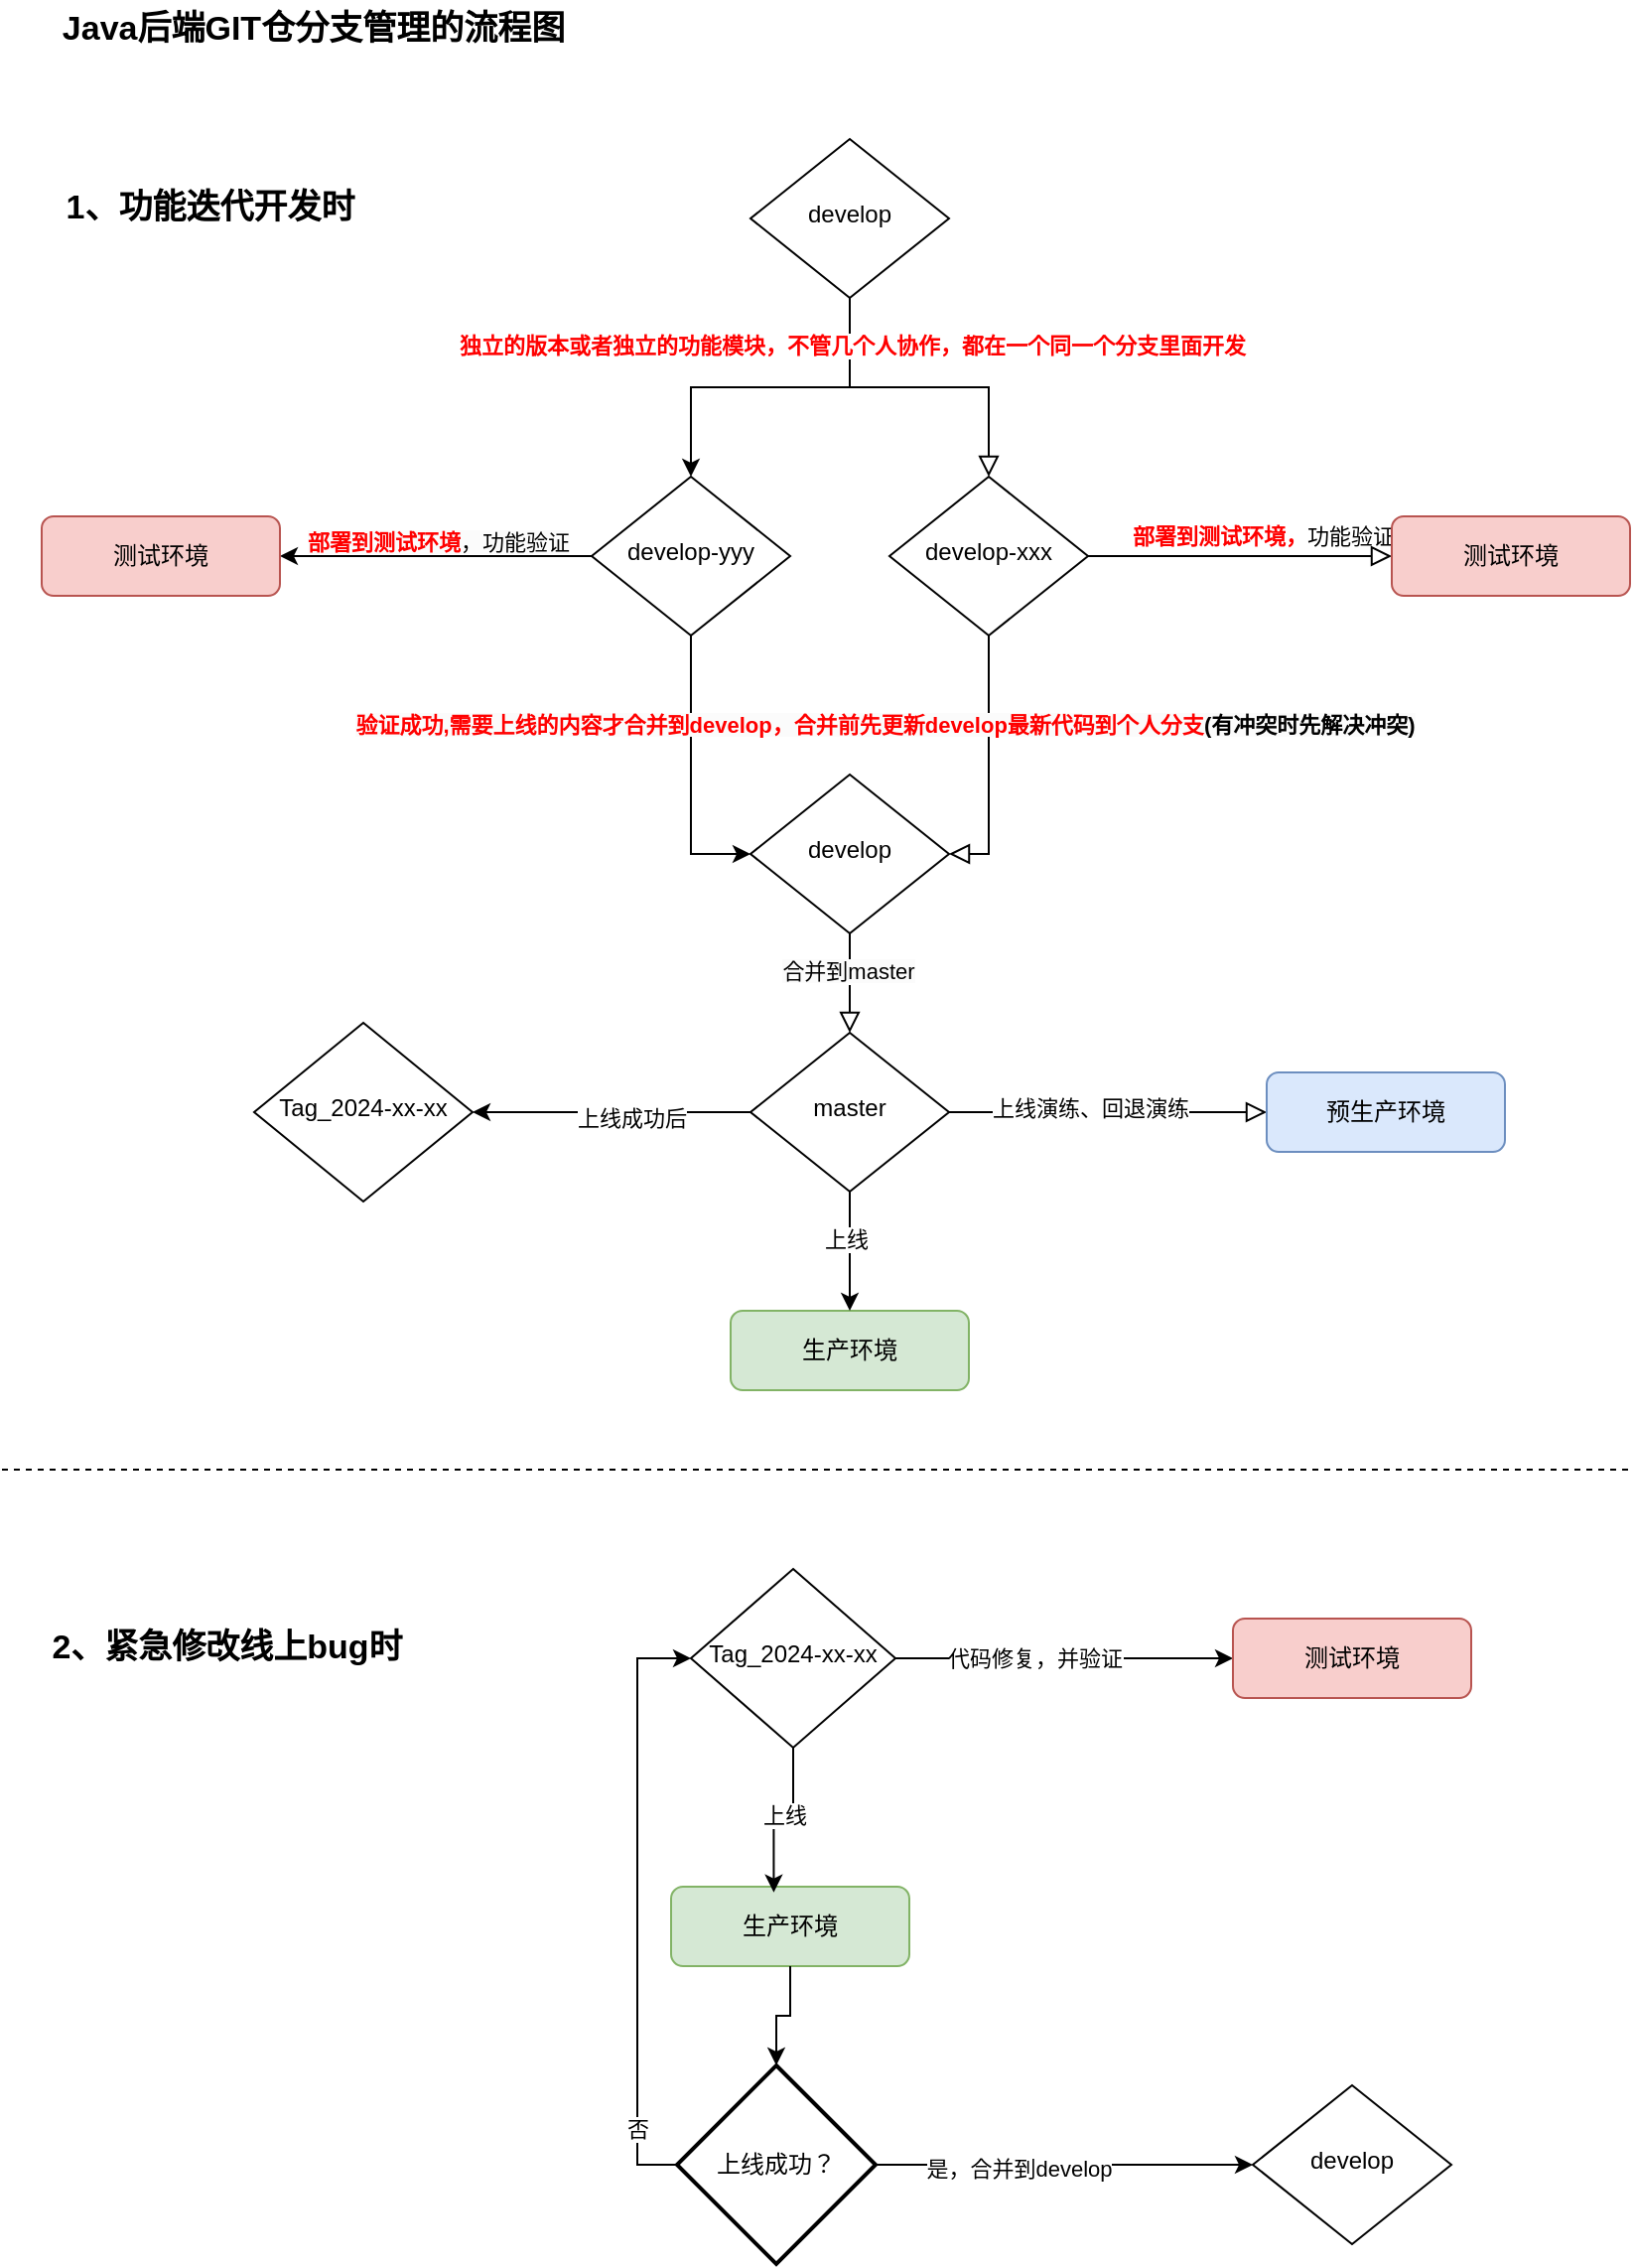 <mxfile version="24.7.13">
  <diagram name="第 1 页" id="W_j7NMYkgrpg5_3cmiNn">
    <mxGraphModel dx="1434" dy="780" grid="1" gridSize="10" guides="1" tooltips="1" connect="1" arrows="1" fold="1" page="1" pageScale="1" pageWidth="827" pageHeight="1169" math="0" shadow="0">
      <root>
        <mxCell id="0" />
        <mxCell id="1" parent="0" />
        <mxCell id="8pB5E66EUDPTWyV27n4p-1" value="" style="rounded=0;html=1;jettySize=auto;orthogonalLoop=1;fontSize=11;endArrow=block;endFill=0;endSize=8;strokeWidth=1;shadow=0;labelBackgroundColor=none;edgeStyle=orthogonalEdgeStyle;exitX=0.5;exitY=1;exitDx=0;exitDy=0;" edge="1" parent="1" source="8pB5E66EUDPTWyV27n4p-28" target="8pB5E66EUDPTWyV27n4p-7">
          <mxGeometry relative="1" as="geometry" />
        </mxCell>
        <mxCell id="8pB5E66EUDPTWyV27n4p-2" style="edgeStyle=orthogonalEdgeStyle;rounded=0;orthogonalLoop=1;jettySize=auto;html=1;entryX=0.5;entryY=0;entryDx=0;entryDy=0;exitX=0.5;exitY=1;exitDx=0;exitDy=0;" edge="1" parent="1" source="8pB5E66EUDPTWyV27n4p-28" target="8pB5E66EUDPTWyV27n4p-24">
          <mxGeometry relative="1" as="geometry" />
        </mxCell>
        <mxCell id="8pB5E66EUDPTWyV27n4p-3" value="&lt;font color=&quot;#ff0000&quot;&gt;&lt;b&gt;独立的版本或者独立的功能模块，不管几个人协作，都在一个同一个分支里面开发&lt;/b&gt;&lt;/font&gt;" style="edgeLabel;html=1;align=center;verticalAlign=middle;resizable=0;points=[];" vertex="1" connectable="0" parent="8pB5E66EUDPTWyV27n4p-2">
          <mxGeometry x="-0.719" y="1" relative="1" as="geometry">
            <mxPoint as="offset" />
          </mxGeometry>
        </mxCell>
        <mxCell id="8pB5E66EUDPTWyV27n4p-4" value="" style="rounded=0;html=1;jettySize=auto;orthogonalLoop=1;fontSize=11;endArrow=block;endFill=0;endSize=8;strokeWidth=1;shadow=0;labelBackgroundColor=none;edgeStyle=orthogonalEdgeStyle;entryX=1;entryY=0.5;entryDx=0;entryDy=0;" edge="1" parent="1" source="8pB5E66EUDPTWyV27n4p-7" target="8pB5E66EUDPTWyV27n4p-13">
          <mxGeometry x="-0.143" y="130" relative="1" as="geometry">
            <mxPoint as="offset" />
          </mxGeometry>
        </mxCell>
        <mxCell id="8pB5E66EUDPTWyV27n4p-5" value="&lt;div&gt;&lt;span style=&quot;background-color: rgb(251, 251, 251);&quot;&gt;&lt;br&gt;&lt;/span&gt;&lt;/div&gt;" style="edgeLabel;html=1;align=center;verticalAlign=middle;resizable=0;points=[];" vertex="1" connectable="0" parent="8pB5E66EUDPTWyV27n4p-4">
          <mxGeometry x="-0.229" y="-2" relative="1" as="geometry">
            <mxPoint x="-58" y="4" as="offset" />
          </mxGeometry>
        </mxCell>
        <mxCell id="8pB5E66EUDPTWyV27n4p-6" value="&lt;b style=&quot;color: rgb(255, 0, 0);&quot;&gt;部署到测试环境，&lt;/b&gt;功能验证" style="edgeStyle=orthogonalEdgeStyle;rounded=0;html=1;jettySize=auto;orthogonalLoop=1;fontSize=11;endArrow=block;endFill=0;endSize=8;strokeWidth=1;shadow=0;labelBackgroundColor=none;" edge="1" parent="1" source="8pB5E66EUDPTWyV27n4p-7" target="8pB5E66EUDPTWyV27n4p-8">
          <mxGeometry x="0.141" y="10" relative="1" as="geometry">
            <mxPoint as="offset" />
          </mxGeometry>
        </mxCell>
        <mxCell id="8pB5E66EUDPTWyV27n4p-7" value="develop-xxx" style="rhombus;whiteSpace=wrap;html=1;shadow=0;fontFamily=Helvetica;fontSize=12;align=center;strokeWidth=1;spacing=6;spacingTop=-4;" vertex="1" parent="1">
          <mxGeometry x="447" y="260" width="100" height="80" as="geometry" />
        </mxCell>
        <mxCell id="8pB5E66EUDPTWyV27n4p-8" value="测试环境" style="rounded=1;whiteSpace=wrap;html=1;fontSize=12;glass=0;strokeWidth=1;shadow=0;fillColor=#f8cecc;strokeColor=#b85450;" vertex="1" parent="1">
          <mxGeometry x="700" y="280" width="120" height="40" as="geometry" />
        </mxCell>
        <mxCell id="8pB5E66EUDPTWyV27n4p-9" value="" style="rounded=0;html=1;jettySize=auto;orthogonalLoop=1;fontSize=11;endArrow=block;endFill=0;endSize=8;strokeWidth=1;shadow=0;labelBackgroundColor=none;edgeStyle=orthogonalEdgeStyle;" edge="1" parent="1" source="8pB5E66EUDPTWyV27n4p-13" target="8pB5E66EUDPTWyV27n4p-20">
          <mxGeometry x="-0.143" y="30" relative="1" as="geometry">
            <mxPoint as="offset" />
            <mxPoint x="487" y="610" as="targetPoint" />
          </mxGeometry>
        </mxCell>
        <mxCell id="8pB5E66EUDPTWyV27n4p-10" value="&lt;span style=&quot;background-color: rgb(251, 251, 251);&quot;&gt;合并到master&lt;/span&gt;" style="edgeLabel;html=1;align=center;verticalAlign=middle;resizable=0;points=[];" vertex="1" connectable="0" parent="8pB5E66EUDPTWyV27n4p-9">
          <mxGeometry x="-0.257" y="-1" relative="1" as="geometry">
            <mxPoint as="offset" />
          </mxGeometry>
        </mxCell>
        <mxCell id="8pB5E66EUDPTWyV27n4p-11" value="" style="edgeStyle=orthogonalEdgeStyle;rounded=0;html=1;jettySize=auto;orthogonalLoop=1;fontSize=11;endArrow=block;endFill=0;endSize=8;strokeWidth=1;shadow=0;labelBackgroundColor=none;entryX=0;entryY=0.5;entryDx=0;entryDy=0;" edge="1" parent="1" source="8pB5E66EUDPTWyV27n4p-20" target="8pB5E66EUDPTWyV27n4p-15">
          <mxGeometry y="10" relative="1" as="geometry">
            <mxPoint as="offset" />
            <mxPoint x="727" y="580" as="targetPoint" />
          </mxGeometry>
        </mxCell>
        <mxCell id="8pB5E66EUDPTWyV27n4p-12" value="上线演练、回退演练" style="edgeLabel;html=1;align=center;verticalAlign=middle;resizable=0;points=[];" vertex="1" connectable="0" parent="8pB5E66EUDPTWyV27n4p-11">
          <mxGeometry x="-0.117" y="2" relative="1" as="geometry">
            <mxPoint as="offset" />
          </mxGeometry>
        </mxCell>
        <mxCell id="8pB5E66EUDPTWyV27n4p-13" value="develop" style="rhombus;whiteSpace=wrap;html=1;shadow=0;fontFamily=Helvetica;fontSize=12;align=center;strokeWidth=1;spacing=6;spacingTop=-4;" vertex="1" parent="1">
          <mxGeometry x="377" y="410" width="100" height="80" as="geometry" />
        </mxCell>
        <mxCell id="8pB5E66EUDPTWyV27n4p-14" value="生产环境" style="rounded=1;whiteSpace=wrap;html=1;fontSize=12;glass=0;strokeWidth=1;shadow=0;fillColor=#d5e8d4;strokeColor=#82b366;" vertex="1" parent="1">
          <mxGeometry x="367" y="680" width="120" height="40" as="geometry" />
        </mxCell>
        <mxCell id="8pB5E66EUDPTWyV27n4p-15" value="预生产环境" style="rounded=1;whiteSpace=wrap;html=1;fontSize=12;glass=0;strokeWidth=1;shadow=0;fillColor=#dae8fc;strokeColor=#6c8ebf;" vertex="1" parent="1">
          <mxGeometry x="637" y="560" width="120" height="40" as="geometry" />
        </mxCell>
        <mxCell id="8pB5E66EUDPTWyV27n4p-16" style="edgeStyle=orthogonalEdgeStyle;rounded=0;orthogonalLoop=1;jettySize=auto;html=1;" edge="1" parent="1" source="8pB5E66EUDPTWyV27n4p-20" target="8pB5E66EUDPTWyV27n4p-14">
          <mxGeometry relative="1" as="geometry" />
        </mxCell>
        <mxCell id="8pB5E66EUDPTWyV27n4p-17" value="上线" style="edgeLabel;html=1;align=center;verticalAlign=middle;resizable=0;points=[];" vertex="1" connectable="0" parent="8pB5E66EUDPTWyV27n4p-16">
          <mxGeometry x="-0.225" y="-2" relative="1" as="geometry">
            <mxPoint as="offset" />
          </mxGeometry>
        </mxCell>
        <mxCell id="8pB5E66EUDPTWyV27n4p-18" style="edgeStyle=orthogonalEdgeStyle;rounded=0;orthogonalLoop=1;jettySize=auto;html=1;entryX=1;entryY=0.5;entryDx=0;entryDy=0;exitX=0;exitY=0.5;exitDx=0;exitDy=0;" edge="1" parent="1" source="8pB5E66EUDPTWyV27n4p-20" target="8pB5E66EUDPTWyV27n4p-21">
          <mxGeometry relative="1" as="geometry">
            <mxPoint x="438" y="600" as="sourcePoint" />
            <mxPoint x="328" y="600" as="targetPoint" />
            <Array as="points" />
          </mxGeometry>
        </mxCell>
        <mxCell id="8pB5E66EUDPTWyV27n4p-19" value="上线成功后" style="edgeLabel;html=1;align=center;verticalAlign=middle;resizable=0;points=[];" vertex="1" connectable="0" parent="8pB5E66EUDPTWyV27n4p-18">
          <mxGeometry x="-0.145" y="3" relative="1" as="geometry">
            <mxPoint as="offset" />
          </mxGeometry>
        </mxCell>
        <mxCell id="8pB5E66EUDPTWyV27n4p-20" value="master" style="rhombus;whiteSpace=wrap;html=1;shadow=0;fontFamily=Helvetica;fontSize=12;align=center;strokeWidth=1;spacing=6;spacingTop=-4;" vertex="1" parent="1">
          <mxGeometry x="377" y="540" width="100" height="80" as="geometry" />
        </mxCell>
        <mxCell id="8pB5E66EUDPTWyV27n4p-21" value="Tag_2024-xx-xx" style="rhombus;whiteSpace=wrap;html=1;shadow=0;fontFamily=Helvetica;fontSize=12;align=center;strokeWidth=1;spacing=6;spacingTop=-4;" vertex="1" parent="1">
          <mxGeometry x="127" y="535" width="110" height="90" as="geometry" />
        </mxCell>
        <mxCell id="8pB5E66EUDPTWyV27n4p-22" value="Java后端GIT仓分支管理的流程图" style="text;html=1;align=center;verticalAlign=middle;whiteSpace=wrap;rounded=0;fontStyle=1;fontSize=17;" vertex="1" parent="1">
          <mxGeometry x="17" y="20" width="280" height="30" as="geometry" />
        </mxCell>
        <mxCell id="8pB5E66EUDPTWyV27n4p-23" style="edgeStyle=orthogonalEdgeStyle;rounded=0;orthogonalLoop=1;jettySize=auto;html=1;entryX=1;entryY=0.5;entryDx=0;entryDy=0;" edge="1" parent="1" source="8pB5E66EUDPTWyV27n4p-24" target="8pB5E66EUDPTWyV27n4p-25">
          <mxGeometry relative="1" as="geometry" />
        </mxCell>
        <mxCell id="8pB5E66EUDPTWyV27n4p-24" value="develop-yyy" style="rhombus;whiteSpace=wrap;html=1;shadow=0;fontFamily=Helvetica;fontSize=12;align=center;strokeWidth=1;spacing=6;spacingTop=-4;" vertex="1" parent="1">
          <mxGeometry x="297" y="260" width="100" height="80" as="geometry" />
        </mxCell>
        <mxCell id="8pB5E66EUDPTWyV27n4p-25" value="测试环境" style="rounded=1;whiteSpace=wrap;html=1;fontSize=12;glass=0;strokeWidth=1;shadow=0;fillColor=#f8cecc;strokeColor=#b85450;" vertex="1" parent="1">
          <mxGeometry x="20" y="280" width="120" height="40" as="geometry" />
        </mxCell>
        <mxCell id="8pB5E66EUDPTWyV27n4p-26" style="edgeStyle=orthogonalEdgeStyle;rounded=0;orthogonalLoop=1;jettySize=auto;html=1;entryX=0;entryY=0.5;entryDx=0;entryDy=0;exitX=0.5;exitY=1;exitDx=0;exitDy=0;" edge="1" parent="1" source="8pB5E66EUDPTWyV27n4p-24" target="8pB5E66EUDPTWyV27n4p-13">
          <mxGeometry relative="1" as="geometry" />
        </mxCell>
        <mxCell id="8pB5E66EUDPTWyV27n4p-27" value="&lt;b&gt;&lt;br&gt;&lt;span style=&quot;font-family: Helvetica; font-size: 11px; font-style: normal; font-variant-ligatures: normal; font-variant-caps: normal; letter-spacing: normal; orphans: 2; text-align: center; text-indent: 0px; text-transform: none; widows: 2; word-spacing: 0px; -webkit-text-stroke-width: 0px; white-space: nowrap; text-decoration-thickness: initial; text-decoration-style: initial; text-decoration-color: initial; background-color: rgb(251, 251, 251);&quot;&gt;&lt;font color=&quot;#ff0000&quot;&gt;验证成功,需要上线的内容才合并到develop，合并前先更新develop最新代码到个人分支&lt;/font&gt;(有冲突时先解决冲突)&lt;/span&gt;&lt;br class=&quot;Apple-interchange-newline&quot;&gt;&lt;br&gt;&lt;/b&gt;" style="text;html=1;align=center;verticalAlign=middle;whiteSpace=wrap;rounded=0;" vertex="1" parent="1">
          <mxGeometry x="180" y="370" width="530" height="30" as="geometry" />
        </mxCell>
        <mxCell id="8pB5E66EUDPTWyV27n4p-28" value="develop" style="rhombus;whiteSpace=wrap;html=1;shadow=0;fontFamily=Helvetica;fontSize=12;align=center;strokeWidth=1;spacing=6;spacingTop=-4;" vertex="1" parent="1">
          <mxGeometry x="377" y="90" width="100" height="80" as="geometry" />
        </mxCell>
        <mxCell id="8pB5E66EUDPTWyV27n4p-29" value="&lt;br&gt;&lt;span style=&quot;font-family: Helvetica; font-size: 11px; font-style: normal; font-variant-ligatures: normal; font-variant-caps: normal; letter-spacing: normal; orphans: 2; text-align: center; text-indent: 0px; text-transform: none; widows: 2; word-spacing: 0px; -webkit-text-stroke-width: 0px; white-space: nowrap; background-color: rgb(251, 251, 251); text-decoration-thickness: initial; text-decoration-style: initial; text-decoration-color: initial; float: none; display: inline !important;&quot;&gt;&lt;font style=&quot;&quot; color=&quot;#ff0000&quot;&gt;&lt;b&gt;部署到测试环境&lt;/b&gt;&lt;/font&gt;&lt;/span&gt;&lt;span style=&quot;color: rgb(0, 0, 0); font-family: Helvetica; font-size: 11px; font-style: normal; font-variant-ligatures: normal; font-variant-caps: normal; font-weight: 400; letter-spacing: normal; orphans: 2; text-align: center; text-indent: 0px; text-transform: none; widows: 2; word-spacing: 0px; -webkit-text-stroke-width: 0px; white-space: nowrap; background-color: rgb(251, 251, 251); text-decoration-thickness: initial; text-decoration-style: initial; text-decoration-color: initial; display: inline !important; float: none;&quot;&gt;，功能验证&lt;/span&gt;" style="text;html=1;align=center;verticalAlign=middle;whiteSpace=wrap;rounded=0;" vertex="1" parent="1">
          <mxGeometry x="140" y="280" width="160" height="10" as="geometry" />
        </mxCell>
        <mxCell id="8pB5E66EUDPTWyV27n4p-30" value="2、紧急修改线上bug时" style="text;html=1;align=center;verticalAlign=middle;whiteSpace=wrap;rounded=0;fontStyle=1;fontSize=17;" vertex="1" parent="1">
          <mxGeometry x="17" y="835" width="193" height="30" as="geometry" />
        </mxCell>
        <mxCell id="8pB5E66EUDPTWyV27n4p-31" style="edgeStyle=orthogonalEdgeStyle;rounded=0;orthogonalLoop=1;jettySize=auto;html=1;" edge="1" parent="1" source="8pB5E66EUDPTWyV27n4p-33" target="8pB5E66EUDPTWyV27n4p-34">
          <mxGeometry relative="1" as="geometry" />
        </mxCell>
        <mxCell id="8pB5E66EUDPTWyV27n4p-32" value="代码修复，并验证" style="edgeLabel;html=1;align=center;verticalAlign=middle;resizable=0;points=[];" vertex="1" connectable="0" parent="8pB5E66EUDPTWyV27n4p-31">
          <mxGeometry x="-0.176" relative="1" as="geometry">
            <mxPoint as="offset" />
          </mxGeometry>
        </mxCell>
        <mxCell id="8pB5E66EUDPTWyV27n4p-33" value="Tag_2024-xx-xx" style="rhombus;whiteSpace=wrap;html=1;shadow=0;fontFamily=Helvetica;fontSize=12;align=center;strokeWidth=1;spacing=6;spacingTop=-4;" vertex="1" parent="1">
          <mxGeometry x="347" y="810" width="103" height="90" as="geometry" />
        </mxCell>
        <mxCell id="8pB5E66EUDPTWyV27n4p-34" value="测试环境" style="rounded=1;whiteSpace=wrap;html=1;fontSize=12;glass=0;strokeWidth=1;shadow=0;fillColor=#f8cecc;strokeColor=#b85450;" vertex="1" parent="1">
          <mxGeometry x="620" y="835" width="120" height="40" as="geometry" />
        </mxCell>
        <mxCell id="8pB5E66EUDPTWyV27n4p-35" value="生产环境" style="rounded=1;whiteSpace=wrap;html=1;fontSize=12;glass=0;strokeWidth=1;shadow=0;fillColor=#d5e8d4;strokeColor=#82b366;" vertex="1" parent="1">
          <mxGeometry x="337" y="970" width="120" height="40" as="geometry" />
        </mxCell>
        <mxCell id="8pB5E66EUDPTWyV27n4p-36" style="edgeStyle=orthogonalEdgeStyle;rounded=0;orthogonalLoop=1;jettySize=auto;html=1;entryX=0.431;entryY=0.071;entryDx=0;entryDy=0;entryPerimeter=0;" edge="1" parent="1" source="8pB5E66EUDPTWyV27n4p-33" target="8pB5E66EUDPTWyV27n4p-35">
          <mxGeometry relative="1" as="geometry" />
        </mxCell>
        <mxCell id="8pB5E66EUDPTWyV27n4p-37" value="上线" style="edgeLabel;html=1;align=center;verticalAlign=middle;resizable=0;points=[];" vertex="1" connectable="0" parent="8pB5E66EUDPTWyV27n4p-36">
          <mxGeometry x="-0.05" relative="1" as="geometry">
            <mxPoint y="-1" as="offset" />
          </mxGeometry>
        </mxCell>
        <mxCell id="8pB5E66EUDPTWyV27n4p-38" style="edgeStyle=orthogonalEdgeStyle;rounded=0;orthogonalLoop=1;jettySize=auto;html=1;entryX=0;entryY=0.5;entryDx=0;entryDy=0;exitX=0;exitY=0.5;exitDx=0;exitDy=0;exitPerimeter=0;" edge="1" parent="1" source="8pB5E66EUDPTWyV27n4p-43" target="8pB5E66EUDPTWyV27n4p-33">
          <mxGeometry relative="1" as="geometry">
            <mxPoint x="327.5" y="1080" as="sourcePoint" />
          </mxGeometry>
        </mxCell>
        <mxCell id="8pB5E66EUDPTWyV27n4p-39" value="否" style="edgeLabel;html=1;align=center;verticalAlign=middle;resizable=0;points=[];" vertex="1" connectable="0" parent="8pB5E66EUDPTWyV27n4p-38">
          <mxGeometry x="-0.745" relative="1" as="geometry">
            <mxPoint as="offset" />
          </mxGeometry>
        </mxCell>
        <mxCell id="8pB5E66EUDPTWyV27n4p-40" style="edgeStyle=orthogonalEdgeStyle;rounded=0;orthogonalLoop=1;jettySize=auto;html=1;entryX=0.5;entryY=0;entryDx=0;entryDy=0;entryPerimeter=0;" edge="1" parent="1" source="8pB5E66EUDPTWyV27n4p-35" target="8pB5E66EUDPTWyV27n4p-43">
          <mxGeometry relative="1" as="geometry">
            <mxPoint x="374" y="1138" as="targetPoint" />
          </mxGeometry>
        </mxCell>
        <mxCell id="8pB5E66EUDPTWyV27n4p-41" style="edgeStyle=orthogonalEdgeStyle;rounded=0;orthogonalLoop=1;jettySize=auto;html=1;entryX=0;entryY=0.5;entryDx=0;entryDy=0;" edge="1" parent="1" source="8pB5E66EUDPTWyV27n4p-43" target="8pB5E66EUDPTWyV27n4p-44">
          <mxGeometry relative="1" as="geometry" />
        </mxCell>
        <mxCell id="8pB5E66EUDPTWyV27n4p-42" value="是，合并到develop" style="edgeLabel;html=1;align=center;verticalAlign=middle;resizable=0;points=[];" vertex="1" connectable="0" parent="8pB5E66EUDPTWyV27n4p-41">
          <mxGeometry x="-0.241" y="-2" relative="1" as="geometry">
            <mxPoint as="offset" />
          </mxGeometry>
        </mxCell>
        <mxCell id="8pB5E66EUDPTWyV27n4p-43" value="上线成功？" style="strokeWidth=2;html=1;shape=mxgraph.flowchart.decision;whiteSpace=wrap;" vertex="1" parent="1">
          <mxGeometry x="340" y="1060" width="100" height="100" as="geometry" />
        </mxCell>
        <mxCell id="8pB5E66EUDPTWyV27n4p-44" value="develop" style="rhombus;whiteSpace=wrap;html=1;shadow=0;fontFamily=Helvetica;fontSize=12;align=center;strokeWidth=1;spacing=6;spacingTop=-4;" vertex="1" parent="1">
          <mxGeometry x="630" y="1070" width="100" height="80" as="geometry" />
        </mxCell>
        <mxCell id="8pB5E66EUDPTWyV27n4p-45" value="1、功能迭代开发时" style="text;html=1;align=center;verticalAlign=middle;whiteSpace=wrap;rounded=0;fontStyle=1;fontSize=17;" vertex="1" parent="1">
          <mxGeometry x="20" y="110" width="170" height="30" as="geometry" />
        </mxCell>
        <mxCell id="8pB5E66EUDPTWyV27n4p-46" value="" style="endArrow=none;dashed=1;html=1;rounded=0;fontStyle=1;fontSize=16;" edge="1" parent="1">
          <mxGeometry width="50" height="50" relative="1" as="geometry">
            <mxPoint y="760" as="sourcePoint" />
            <mxPoint x="820" y="760" as="targetPoint" />
          </mxGeometry>
        </mxCell>
      </root>
    </mxGraphModel>
  </diagram>
</mxfile>
